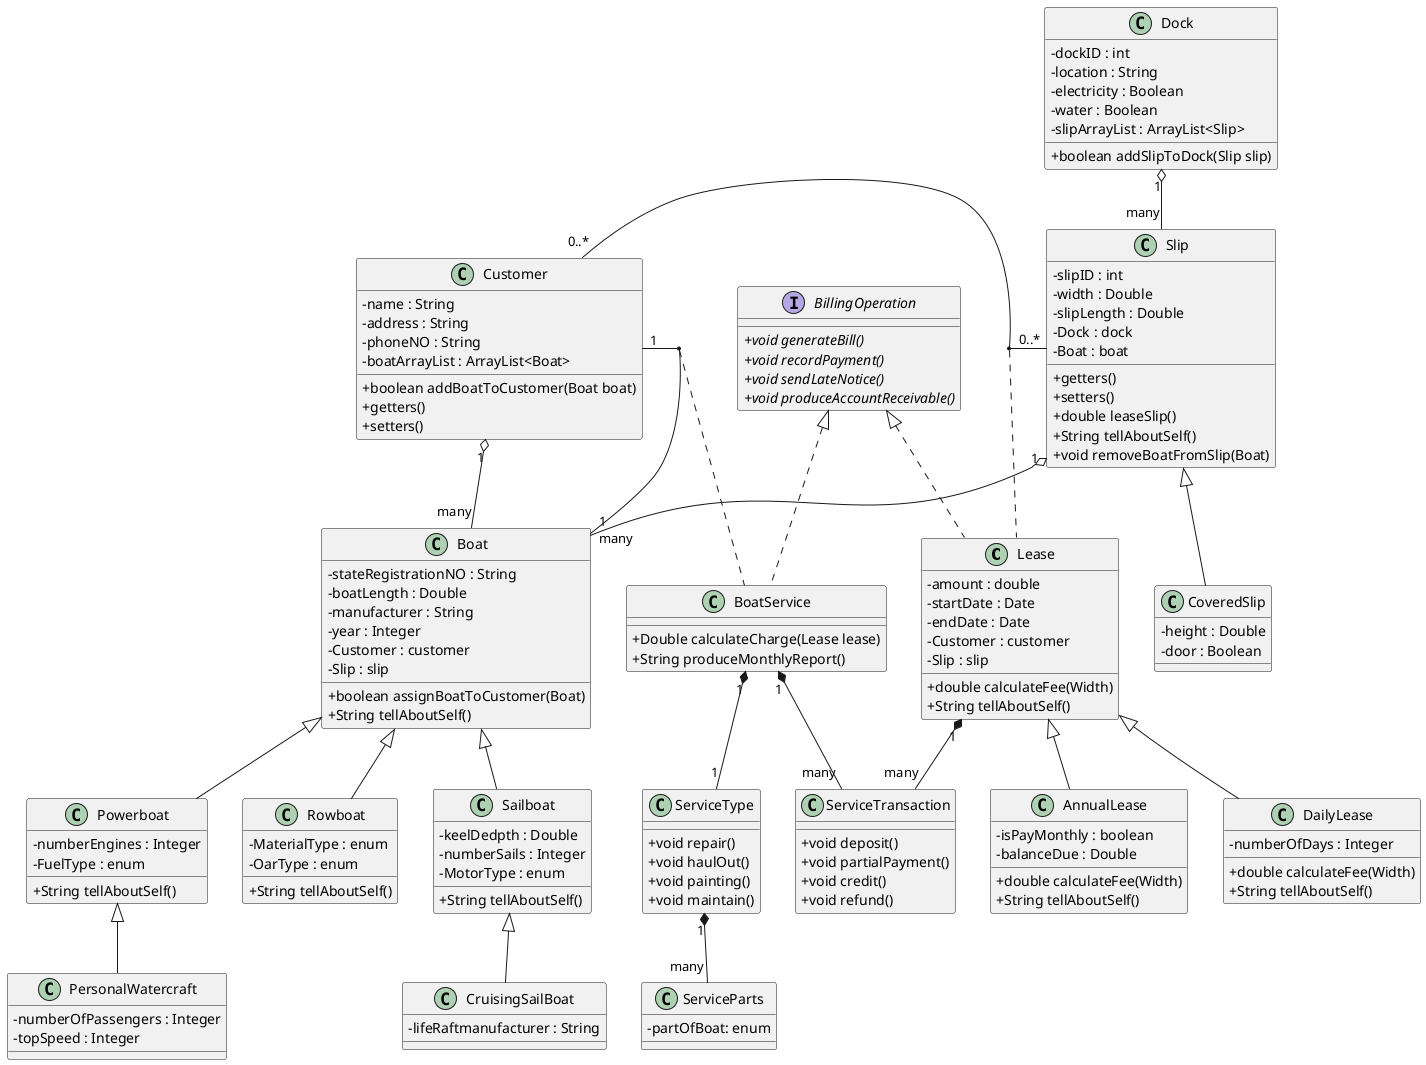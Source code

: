 @startuml Bradshaw Marina Case Study Class Diagram
skinparam classAttributeIconSize 0
abstract class Lease{
    -amount : double
    -startDate : Date
    -endDate : Date
    -Customer : customer
    -Slip : slip
    +double calculateFee(Width)
    +String tellAboutSelf()
}

class AnnualLease{
    -isPayMonthly : boolean
    -balanceDue : Double
    +double calculateFee(Width)
    +String tellAboutSelf()
}

class DailyLease{
    -numberOfDays : Integer
    +double calculateFee(Width)
    +String tellAboutSelf()
}

class Boat{
    -stateRegistrationNO : String
    -boatLength : Double
    -manufacturer : String
    -year : Integer
    -Customer : customer
    -Slip : slip
    +boolean assignBoatToCustomer(Boat)
    +String tellAboutSelf()
}

class Sailboat{
    -keelDedpth : Double
    -numberSails : Integer
    -MotorType : enum
    +String tellAboutSelf()
}

class Powerboat{
    -numberEngines : Integer
    -FuelType : enum
    +String tellAboutSelf()
}

class Rowboat{
    -MaterialType : enum
    -OarType : enum
    +String tellAboutSelf()
}

class CruisingSailBoat{
    -lifeRaftmanufacturer : String
}

class PersonalWatercraft{
    -numberOfPassengers : Integer
    -topSpeed : Integer
}

class Customer{
    -name : String
    -address : String
    -phoneNO : String
    -boatArrayList : ArrayList<Boat>
    +boolean addBoatToCustomer(Boat boat)
    +getters()
    +setters()
}

class Slip{
    -slipID : int
    -width : Double
    -slipLength : Double
    -Dock : dock
    -Boat : boat
    +getters()
    +setters()
    +double leaseSlip()
    +String tellAboutSelf()
    +void removeBoatFromSlip(Boat)
}

class CoveredSlip{
    -height : Double
    -door : Boolean
}

class Dock{
    -dockID : int
    -location : String
    -electricity : Boolean
    -water : Boolean
    -slipArrayList : ArrayList<Slip>
    +boolean addSlipToDock(Slip slip)
}

class BoatService{
    +Double calculateCharge(Lease lease)
    +String produceMonthlyReport()
}

class ServiceType{
    +void repair()
    +void haulOut()
    +void painting()
    +void maintain()
}

class ServiceParts{
    -partOfBoat: enum
}


class ServiceTransaction{
    +void deposit()
    +void partialPayment()
    +void credit()
    +void refund()
}

interface BillingOperation{
    +{abstract} void generateBill()
    +{abstract} void recordPayment()
    +{abstract} void sendLateNotice()
    +{abstract} void produceAccountReceivable()
}


Customer "0..*" - "0..*" Slip
(Customer, Slip) .. Lease

Boat <|-- Sailboat
Boat <|-- Powerboat
Boat <|-- Rowboat

Sailboat <|-- CruisingSailBoat
Powerboat <|-- PersonalWatercraft

Slip <|-- CoveredSlip

Lease <|-- AnnualLease
Lease <|-- DailyLease

Customer "1" o-- "many" Boat
Dock "1" o-- "many" Slip
Slip "1" o-- "1" Boat

Customer "1" - "many" Boat
(Customer, Boat) .. BoatService

class BoatService implements BillingOperation
class Lease implements BillingOperation

BoatService "1" *-- "many" ServiceTransaction
Lease "1" *-- "many" ServiceTransaction

BoatService "1" *-- "1" ServiceType
ServiceType "1" *-- "many" ServiceParts


@enduml